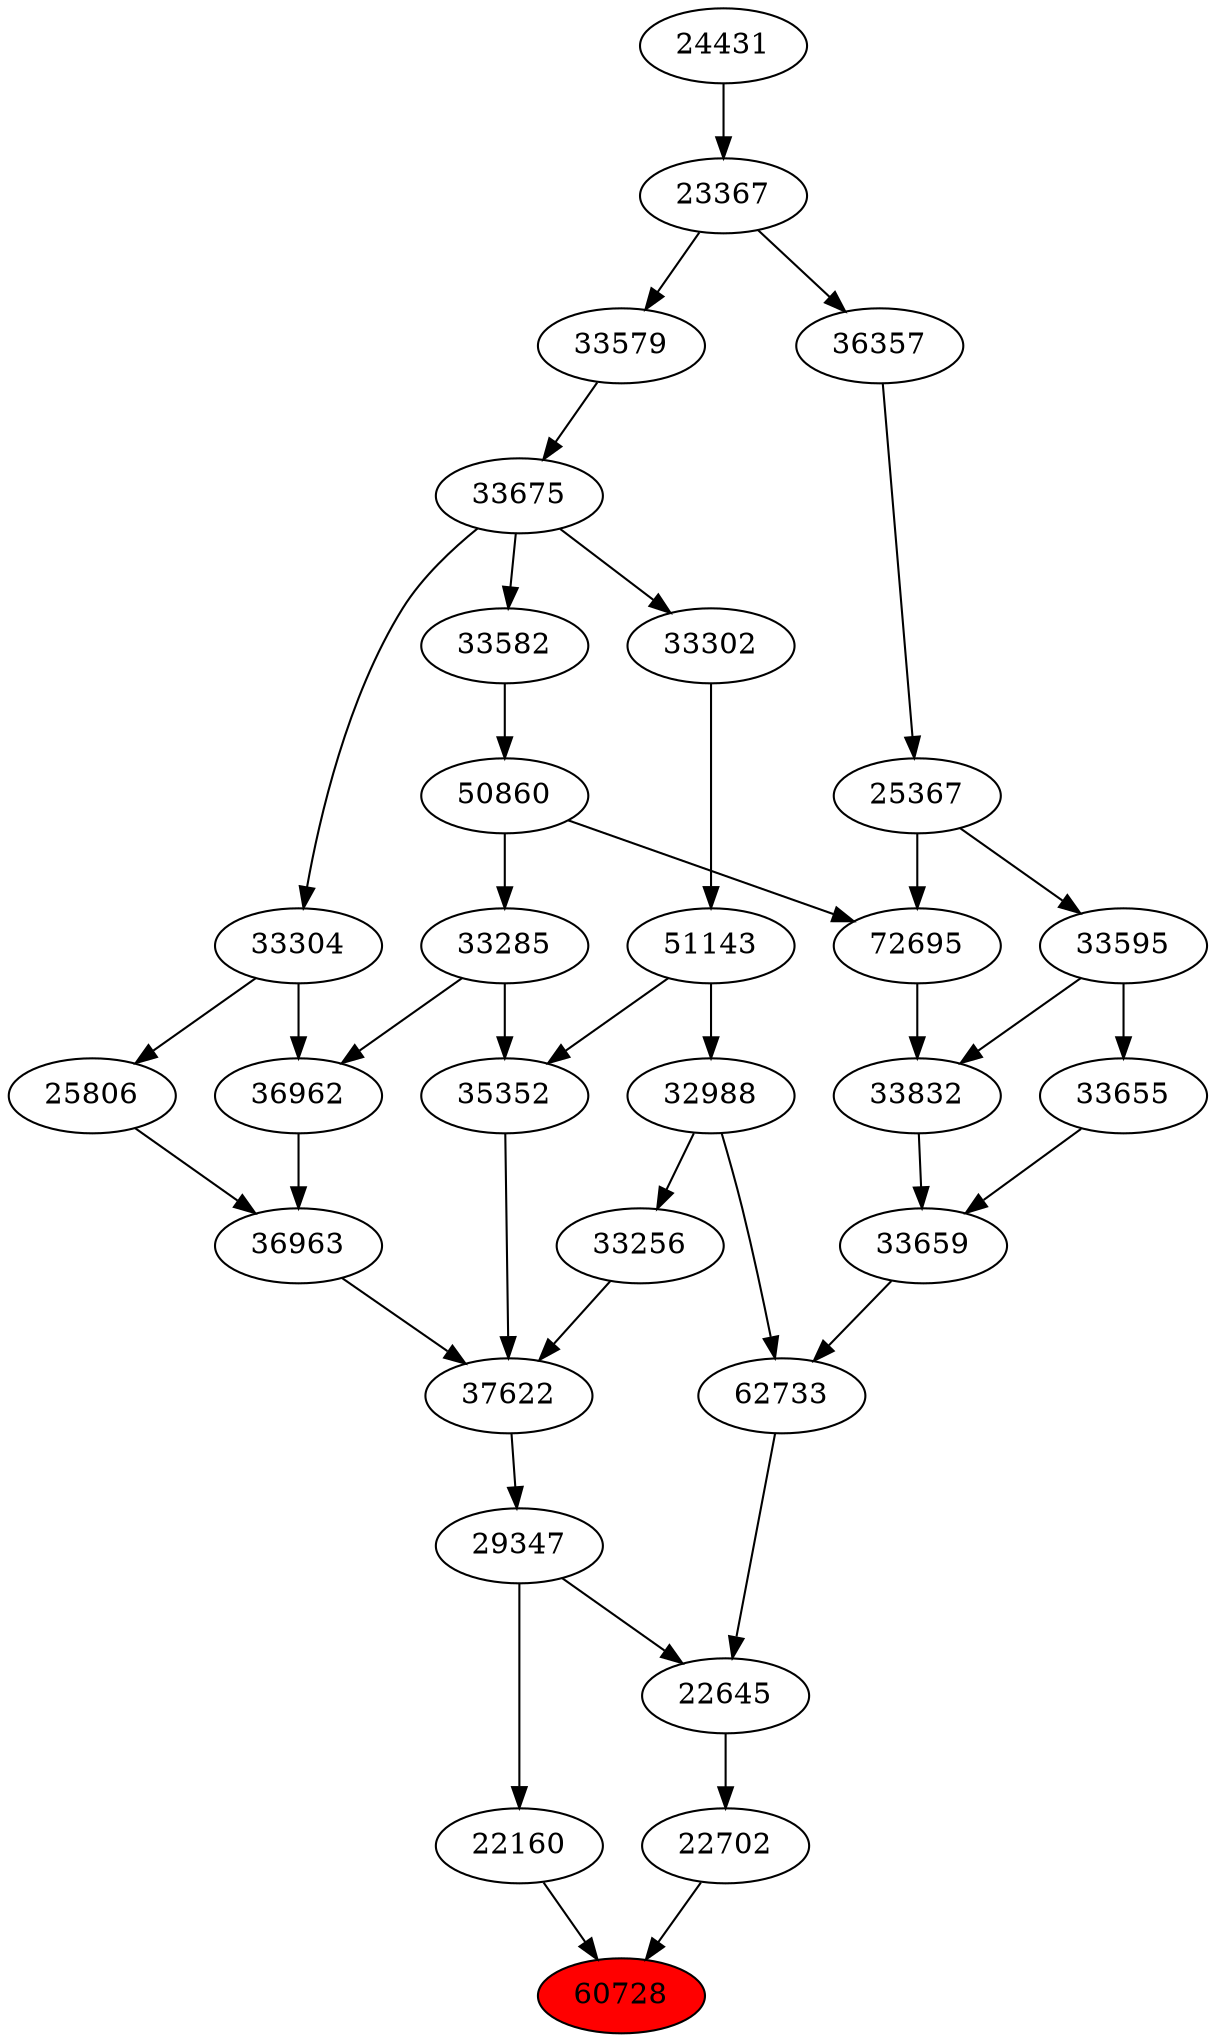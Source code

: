 strict digraph{ 
60728 [label="60728" fillcolor=red style=filled]
22702 -> 60728
22160 -> 60728
22702 [label="22702"]
22645 -> 22702
22160 [label="22160"]
29347 -> 22160
22645 [label="22645"]
29347 -> 22645
62733 -> 22645
29347 [label="29347"]
37622 -> 29347
62733 [label="62733"]
32988 -> 62733
33659 -> 62733
37622 [label="37622"]
36963 -> 37622
35352 -> 37622
33256 -> 37622
32988 [label="32988"]
51143 -> 32988
33659 [label="33659"]
33655 -> 33659
33832 -> 33659
36963 [label="36963"]
36962 -> 36963
25806 -> 36963
35352 [label="35352"]
33285 -> 35352
51143 -> 35352
33256 [label="33256"]
32988 -> 33256
51143 [label="51143"]
33302 -> 51143
33655 [label="33655"]
33595 -> 33655
33832 [label="33832"]
72695 -> 33832
33595 -> 33832
36962 [label="36962"]
33285 -> 36962
33304 -> 36962
25806 [label="25806"]
33304 -> 25806
33285 [label="33285"]
50860 -> 33285
33302 [label="33302"]
33675 -> 33302
33595 [label="33595"]
25367 -> 33595
72695 [label="72695"]
50860 -> 72695
25367 -> 72695
33304 [label="33304"]
33675 -> 33304
50860 [label="50860"]
33582 -> 50860
33675 [label="33675"]
33579 -> 33675
25367 [label="25367"]
36357 -> 25367
33582 [label="33582"]
33675 -> 33582
33579 [label="33579"]
23367 -> 33579
36357 [label="36357"]
23367 -> 36357
23367 [label="23367"]
24431 -> 23367
24431 [label="24431"]
}